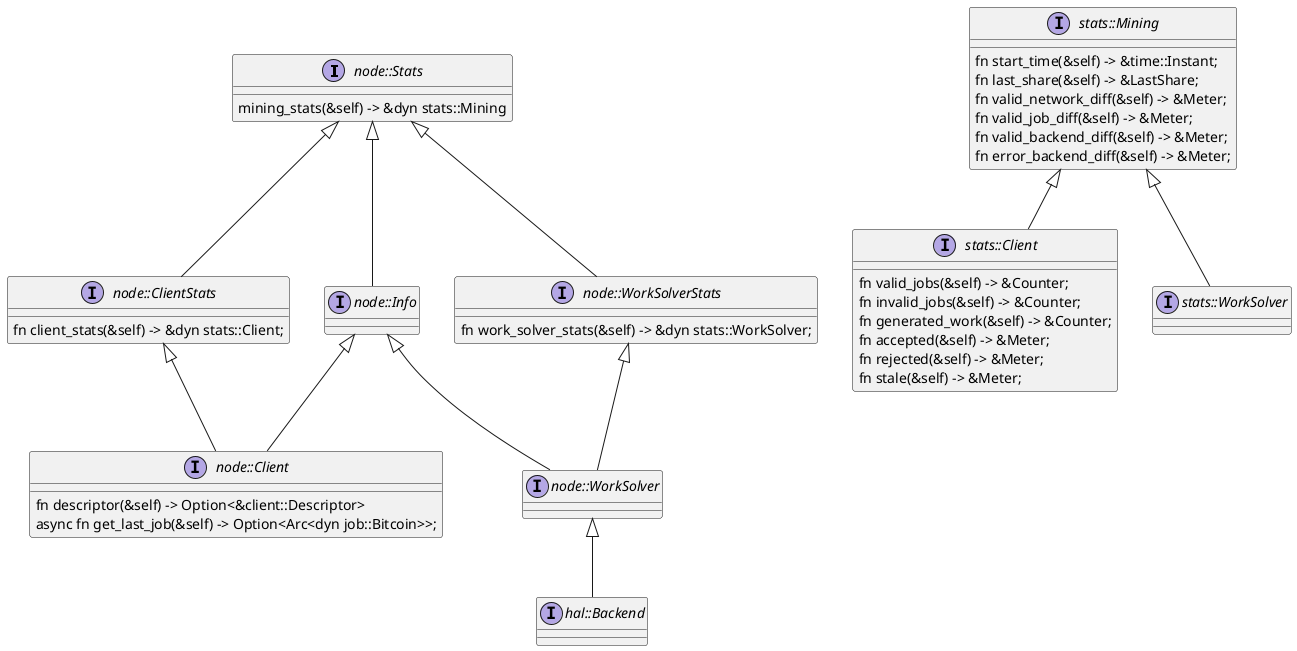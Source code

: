 @startuml

interface node::Stats {
  mining_stats(&self) -> &dyn stats::Mining
}

interface node::ClientStats {
    fn client_stats(&self) -> &dyn stats::Client;
}

interface node::Info {
}

interface node::Client {
    fn descriptor(&self) -> Option<&client::Descriptor>
    async fn get_last_job(&self) -> Option<Arc<dyn job::Bitcoin>>;
}

interface node::WorkSolver {
}

interface node::WorkSolverStats {
  fn work_solver_stats(&self) -> &dyn stats::WorkSolver;
}

interface hal::Backend

node::Stats <|-- node::Info
node::Stats <|-- node::WorkSolverStats
node::Info <|-- node::WorkSolver
node::Info <|-- node::Client
node::WorkSolverStats <|-- node::WorkSolver
node::WorkSolver <|-- hal::Backend
node::Stats <|-- node::ClientStats
node::ClientStats <|-- node::Client

interface stats::Mining {
    fn start_time(&self) -> &time::Instant;
    fn last_share(&self) -> &LastShare;
    fn valid_network_diff(&self) -> &Meter;
    fn valid_job_diff(&self) -> &Meter;
    fn valid_backend_diff(&self) -> &Meter;
    fn error_backend_diff(&self) -> &Meter;
}

interface stats::Client {
    fn valid_jobs(&self) -> &Counter;
    fn invalid_jobs(&self) -> &Counter;
    fn generated_work(&self) -> &Counter;
    fn accepted(&self) -> &Meter;
    fn rejected(&self) -> &Meter;
    fn stale(&self) -> &Meter;
}

interface stats::WorkSolver

stats::Mining <|-- stats::WorkSolver
stats::Mining <|-- stats::Client
@enduml